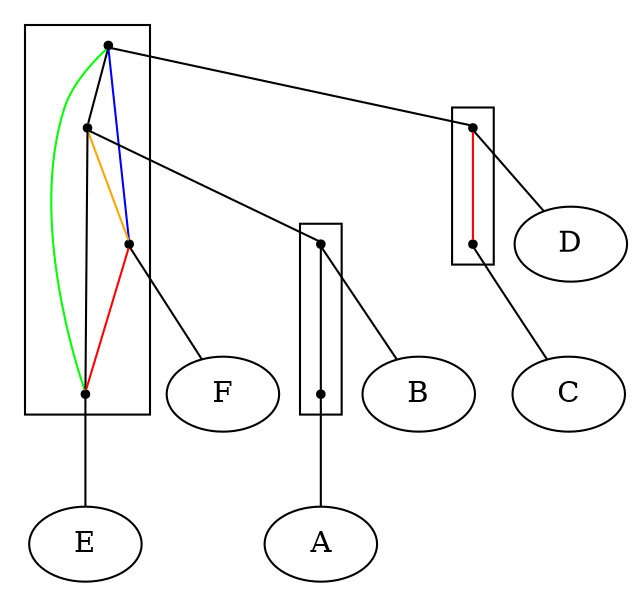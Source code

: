 digraph G {

subgraph cluster_FCDEAB {
node [shape=point];
s_CD -> s_AB [arrowhead=none, color=black];
s_CD -> s_F [arrowhead=none, color=blue];
s_CD -> s_E [arrowhead=none, color=green];
s_AB -> s_F [arrowhead=none, color=orange];
s_AB -> s_E [arrowhead=none, color=black];
s_F -> s_E [arrowhead=none, color=red];
}

subgraph cluster_AB {
node [shape=point];
s_B -> s_A [arrowhead=none, color=black];
}

subgraph cluster_CD {
node [shape=point];
s_D -> s_C [arrowhead=none, color=red];
}

s_F -> F [arrowhead=none];
s_E -> E [arrowhead=none];
s_B -> B [arrowhead=none];
s_A -> A [arrowhead=none];
s_D -> D [arrowhead=none];
s_C -> C [arrowhead=none];
s_AB -> s_B [ltail=s_AB, lhead=s_AB, arrowhead=none];
s_CD -> s_D [lhead=cluster_CD, arrowhead=none];
}

